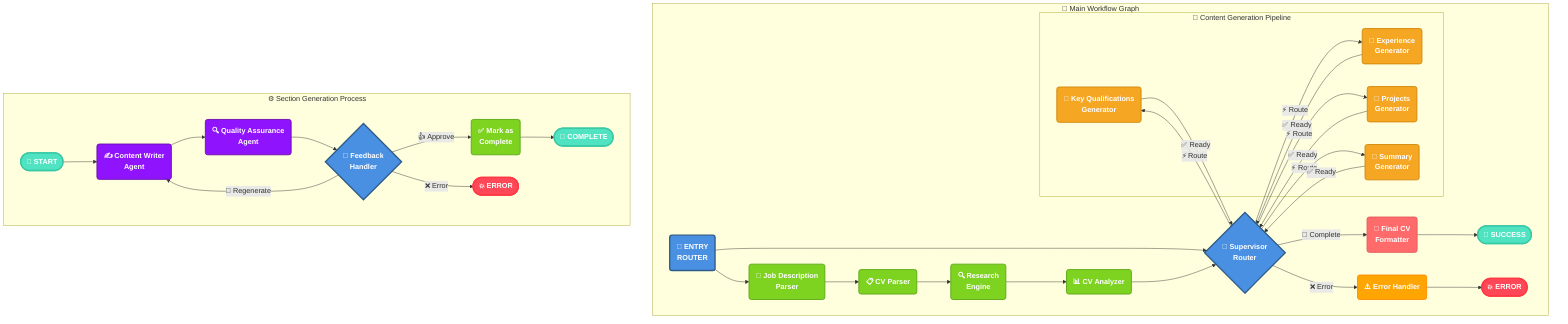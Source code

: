 flowchart TD
    subgraph MainWorkflow ["🔄 Main Workflow Graph"]
        ENTRY_ROUTER("📍 ENTRY<br/>ROUTER"):::router --> JD_PARSER("📄 Job Description<br/>Parser"):::processor
        ENTRY_ROUTER --> SUPERVISOR

        JD_PARSER --> CV_PARSER("📋 CV Parser"):::processor
        CV_PARSER --> RESEARCH("🔍 Research<br/>Engine"):::processor
        RESEARCH --> CV_ANALYZER("📊 CV Analyzer"):::processor
        CV_ANALYZER --> SUPERVISOR{"🎯 Supervisor<br/>Router"}:::router

        subgraph ContentLoop ["📝 Content Generation Pipeline"]
            KEY_QUALIFICATIONS_SUBGRAPH("🌟 Key Qualifications<br/>Generator"):::subgraphNode
            PROFESSIONAL_EXPERIENCE_SUBGRAPH("💼 Experience<br/>Generator"):::subgraphNode
            PROJECTS_SUBGRAPH("🚀 Projects<br/>Generator"):::subgraphNode
            EXECUTIVE_SUMMARY_SUBGRAPH("📜 Summary<br/>Generator"):::subgraphNode
        end

        SUPERVISOR -->|"⚡ Route"| KEY_QUALIFICATIONS_SUBGRAPH
        KEY_QUALIFICATIONS_SUBGRAPH -->|"✅ Ready"| SUPERVISOR

        SUPERVISOR -->|"⚡ Route"| PROFESSIONAL_EXPERIENCE_SUBGRAPH
        PROFESSIONAL_EXPERIENCE_SUBGRAPH -->|"✅ Ready"| SUPERVISOR

        SUPERVISOR -->|"⚡ Route"| PROJECTS_SUBGRAPH
        PROJECTS_SUBGRAPH -->|"✅ Ready"| SUPERVISOR

        SUPERVISOR -->|"⚡ Route"| EXECUTIVE_SUMMARY_SUBGRAPH
        EXECUTIVE_SUMMARY_SUBGRAPH -->|"✅ Ready"| SUPERVISOR

        SUPERVISOR -->|"🏁 Complete"| FORMATTER("📑 Final CV<br/>Formatter"):::formatter
        FORMATTER --> END_NODE([🎉 SUCCESS]):::success

        SUPERVISOR -->|"❌ Error"| ERROR_HANDLER("⚠️ Error Handler"):::error
        ERROR_HANDLER --> END_ERROR([💥 ERROR]):::failure
    end

    subgraph RepresentativeSubgraph ["⚙️ Section Generation Process"]
        subgraph_entry([🚀 START]):::success --> GENERATE("✍️ Content Writer<br/>Agent"):::agent
        GENERATE --> QA("🔍 Quality Assurance<br/>Agent"):::agent
        QA --> HANDLE_FEEDBACK{"🤔 Feedback<br/>Handler"}:::router

        HANDLE_FEEDBACK -->|"🔄 Regenerate"| GENERATE
        HANDLE_FEEDBACK -->|"👍 Approve"| MARK_COMPLETION("✅ Mark as<br/>Complete"):::processor
        HANDLE_FEEDBACK -->|"❌ Error"| subgraph_end_error([💥 ERROR]):::failure

        MARK_COMPLETION --> subgraph_end_ok([🎯 COMPLETE]):::success
    end

    classDef router fill:#4A90E2,stroke:#2E5C8A,stroke-width:3px,color:#ffffff,font-weight:bold
    classDef processor fill:#7ED321,stroke:#5BA816,stroke-width:2px,color:#ffffff,font-weight:bold
    classDef subgraphNode fill:#F5A623,stroke:#D1890B,stroke-width:2px,color:#ffffff,font-weight:bold
    classDef agent fill:#9013FE,stroke:#6A0DAD,stroke-width:2px,color:#ffffff,font-weight:bold
    classDef formatter fill:#FF6B6B,stroke:#E55A5A,stroke-width:2px,color:#ffffff,font-weight:bold
    classDef success fill:#50E3C2,stroke:#3AC9A6,stroke-width:3px,color:#ffffff,font-weight:bold
    classDef failure fill:#FF4757,stroke:#FF3742,stroke-width:3px,color:#ffffff,font-weight:bold
    classDef error fill:#FFA502,stroke:#FF8C00,stroke-width:2px,color:#ffffff,font-weight:bold